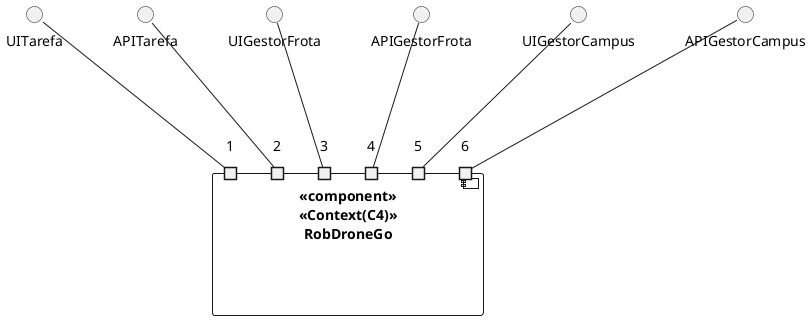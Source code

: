
@startuml
component "<<component>>\n<<Context(C4)>>\nRobDroneGo" as c2 {
  port 1
  port 2
  port 3
  port 4
  port 5
  port 6

}

interface UITarefa as UT
interface APITarefa as AT
interface UIGestorFrota as UGF
interface APIGestorFrota as AGF
interface UIGestorCampus as UGC
interface APIGestorCampus as AGC




UT --- 1
AT --- 2
UGF --- 3
AGF --- 4
UGC --- 5
AGC --- 6


@enduml